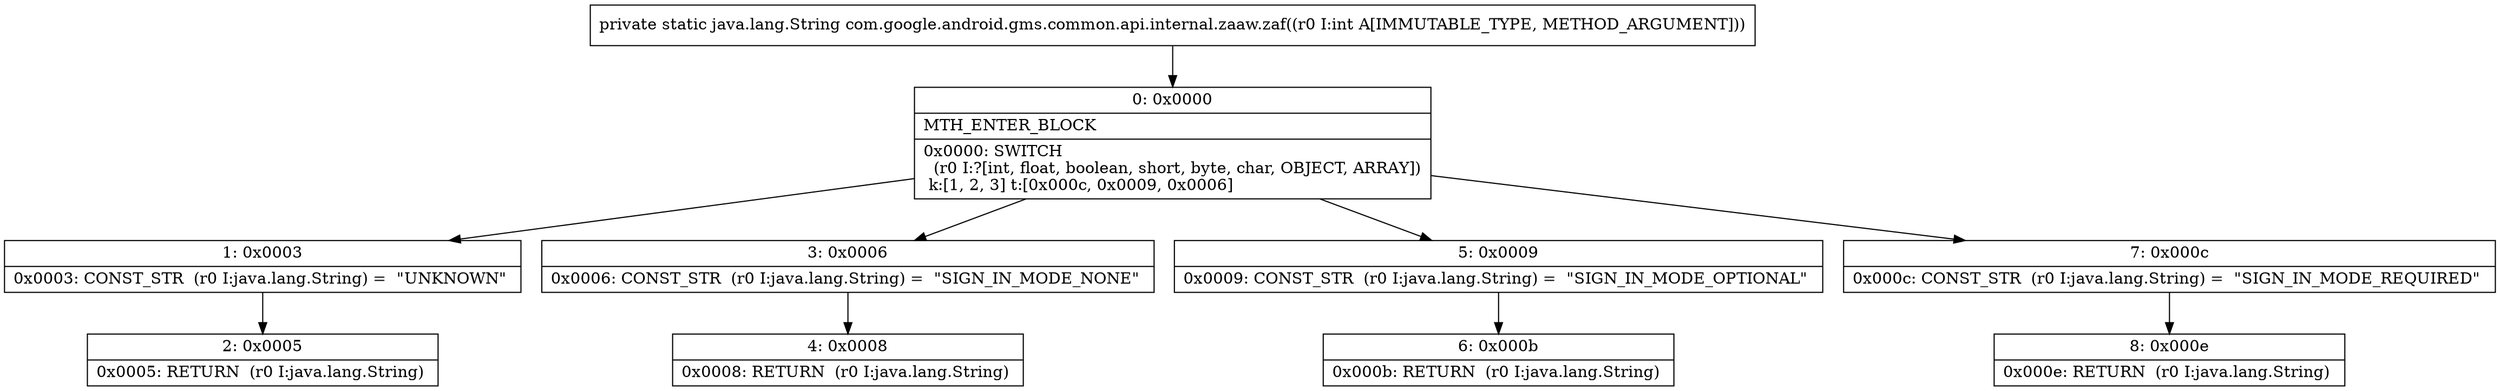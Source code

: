 digraph "CFG forcom.google.android.gms.common.api.internal.zaaw.zaf(I)Ljava\/lang\/String;" {
Node_0 [shape=record,label="{0\:\ 0x0000|MTH_ENTER_BLOCK\l|0x0000: SWITCH  \l  (r0 I:?[int, float, boolean, short, byte, char, OBJECT, ARRAY])\l k:[1, 2, 3] t:[0x000c, 0x0009, 0x0006] \l}"];
Node_1 [shape=record,label="{1\:\ 0x0003|0x0003: CONST_STR  (r0 I:java.lang.String) =  \"UNKNOWN\" \l}"];
Node_2 [shape=record,label="{2\:\ 0x0005|0x0005: RETURN  (r0 I:java.lang.String) \l}"];
Node_3 [shape=record,label="{3\:\ 0x0006|0x0006: CONST_STR  (r0 I:java.lang.String) =  \"SIGN_IN_MODE_NONE\" \l}"];
Node_4 [shape=record,label="{4\:\ 0x0008|0x0008: RETURN  (r0 I:java.lang.String) \l}"];
Node_5 [shape=record,label="{5\:\ 0x0009|0x0009: CONST_STR  (r0 I:java.lang.String) =  \"SIGN_IN_MODE_OPTIONAL\" \l}"];
Node_6 [shape=record,label="{6\:\ 0x000b|0x000b: RETURN  (r0 I:java.lang.String) \l}"];
Node_7 [shape=record,label="{7\:\ 0x000c|0x000c: CONST_STR  (r0 I:java.lang.String) =  \"SIGN_IN_MODE_REQUIRED\" \l}"];
Node_8 [shape=record,label="{8\:\ 0x000e|0x000e: RETURN  (r0 I:java.lang.String) \l}"];
MethodNode[shape=record,label="{private static java.lang.String com.google.android.gms.common.api.internal.zaaw.zaf((r0 I:int A[IMMUTABLE_TYPE, METHOD_ARGUMENT])) }"];
MethodNode -> Node_0;
Node_0 -> Node_1;
Node_0 -> Node_3;
Node_0 -> Node_5;
Node_0 -> Node_7;
Node_1 -> Node_2;
Node_3 -> Node_4;
Node_5 -> Node_6;
Node_7 -> Node_8;
}

